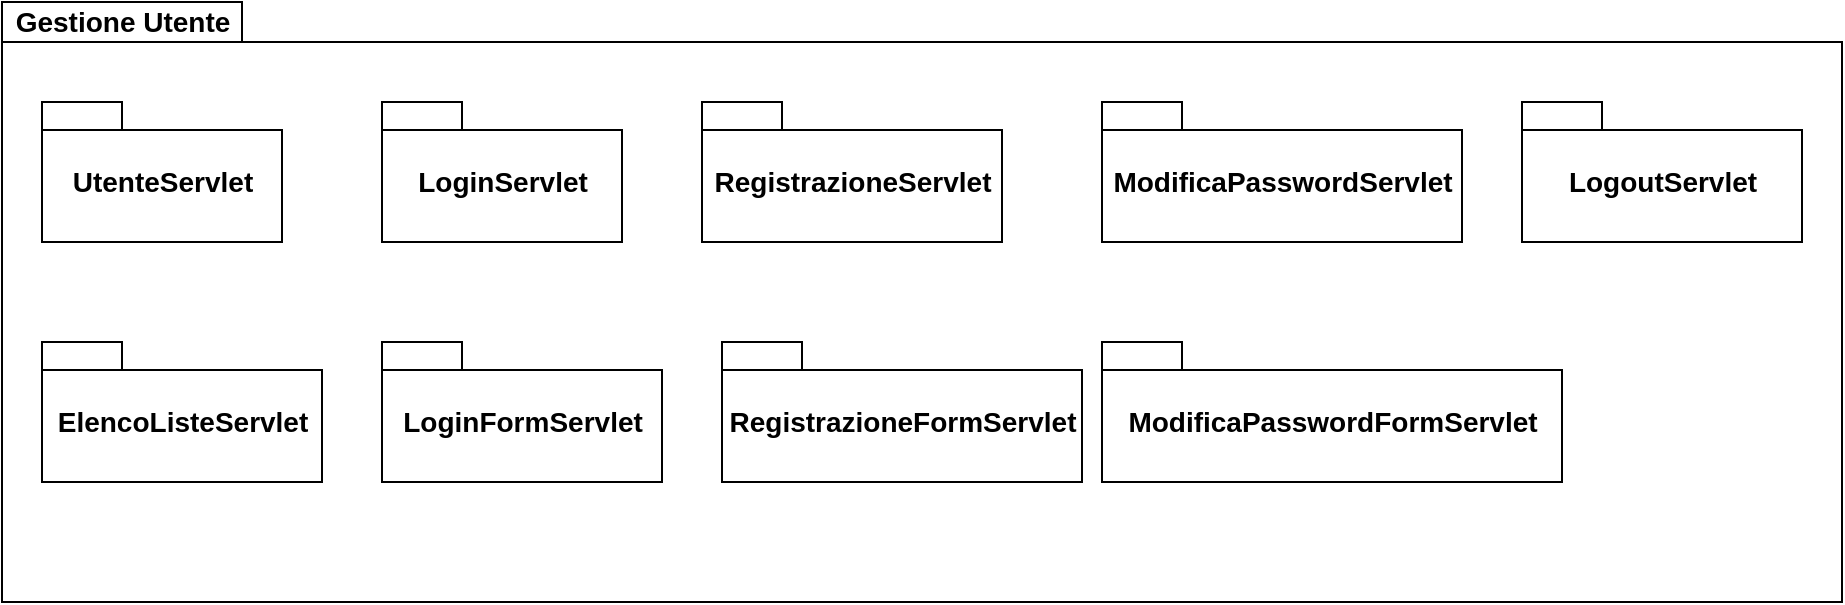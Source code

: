 <mxfile version="16.5.6" type="device"><diagram id="hliyiHKY1-tAfS8a4rGt" name="Page-1"><mxGraphModel dx="1340" dy="573" grid="1" gridSize="10" guides="1" tooltips="1" connect="1" arrows="1" fold="1" page="1" pageScale="1" pageWidth="827" pageHeight="1169" math="0" shadow="0"><root><mxCell id="0"/><mxCell id="1" parent="0"/><mxCell id="c1iqWmHCEpPBOMIHqLAP-1" value="" style="shape=folder;fontStyle=1;spacingTop=10;tabWidth=120;tabHeight=20;tabPosition=left;html=1;" parent="1" vertex="1"><mxGeometry x="-160" y="200" width="920" height="300" as="geometry"/></mxCell><mxCell id="c1iqWmHCEpPBOMIHqLAP-2" value="&lt;b&gt;&lt;font style=&quot;font-size: 14px&quot;&gt;Gestione Utente&lt;/font&gt;&lt;/b&gt;" style="text;html=1;align=center;verticalAlign=middle;resizable=0;points=[];autosize=1;strokeColor=none;fillColor=none;" parent="1" vertex="1"><mxGeometry x="-160" y="200" width="120" height="20" as="geometry"/></mxCell><mxCell id="c1iqWmHCEpPBOMIHqLAP-3" value="ElencoListeServlet" style="shape=folder;fontStyle=1;spacingTop=10;tabWidth=40;tabHeight=14;tabPosition=left;html=1;fontSize=14;" parent="1" vertex="1"><mxGeometry x="-140" y="370" width="140" height="70" as="geometry"/></mxCell><mxCell id="c1iqWmHCEpPBOMIHqLAP-4" value="LogoutServlet" style="shape=folder;fontStyle=1;spacingTop=10;tabWidth=40;tabHeight=14;tabPosition=left;html=1;fontSize=14;" parent="1" vertex="1"><mxGeometry x="600" y="250" width="140" height="70" as="geometry"/></mxCell><mxCell id="c1iqWmHCEpPBOMIHqLAP-5" value="LoginServlet" style="shape=folder;fontStyle=1;spacingTop=10;tabWidth=40;tabHeight=14;tabPosition=left;html=1;fontSize=14;" parent="1" vertex="1"><mxGeometry x="30" y="250" width="120" height="70" as="geometry"/></mxCell><mxCell id="c1iqWmHCEpPBOMIHqLAP-6" value="LoginFormServlet" style="shape=folder;fontStyle=1;spacingTop=10;tabWidth=40;tabHeight=14;tabPosition=left;html=1;fontSize=14;" parent="1" vertex="1"><mxGeometry x="30" y="370" width="140" height="70" as="geometry"/></mxCell><mxCell id="c1iqWmHCEpPBOMIHqLAP-7" value="UtenteServlet" style="shape=folder;fontStyle=1;spacingTop=10;tabWidth=40;tabHeight=14;tabPosition=left;html=1;fontSize=14;" parent="1" vertex="1"><mxGeometry x="-140" y="250" width="120" height="70" as="geometry"/></mxCell><mxCell id="c1iqWmHCEpPBOMIHqLAP-8" value="RegistrazioneServlet" style="shape=folder;fontStyle=1;spacingTop=10;tabWidth=40;tabHeight=14;tabPosition=left;html=1;fontSize=14;" parent="1" vertex="1"><mxGeometry x="190" y="250" width="150" height="70" as="geometry"/></mxCell><mxCell id="c1iqWmHCEpPBOMIHqLAP-9" value="ModificaPasswordServlet" style="shape=folder;fontStyle=1;spacingTop=10;tabWidth=40;tabHeight=14;tabPosition=left;html=1;fontSize=14;" parent="1" vertex="1"><mxGeometry x="390" y="250" width="180" height="70" as="geometry"/></mxCell><mxCell id="c1iqWmHCEpPBOMIHqLAP-10" value="RegistrazioneFormServlet" style="shape=folder;fontStyle=1;spacingTop=10;tabWidth=40;tabHeight=14;tabPosition=left;html=1;fontSize=14;" parent="1" vertex="1"><mxGeometry x="200" y="370" width="180" height="70" as="geometry"/></mxCell><mxCell id="vN7G2p9Qae3RWuRzvnOO-1" value="ModificaPasswordFormServlet" style="shape=folder;fontStyle=1;spacingTop=10;tabWidth=40;tabHeight=14;tabPosition=left;html=1;fontSize=14;" vertex="1" parent="1"><mxGeometry x="390" y="370" width="230" height="70" as="geometry"/></mxCell></root></mxGraphModel></diagram></mxfile>